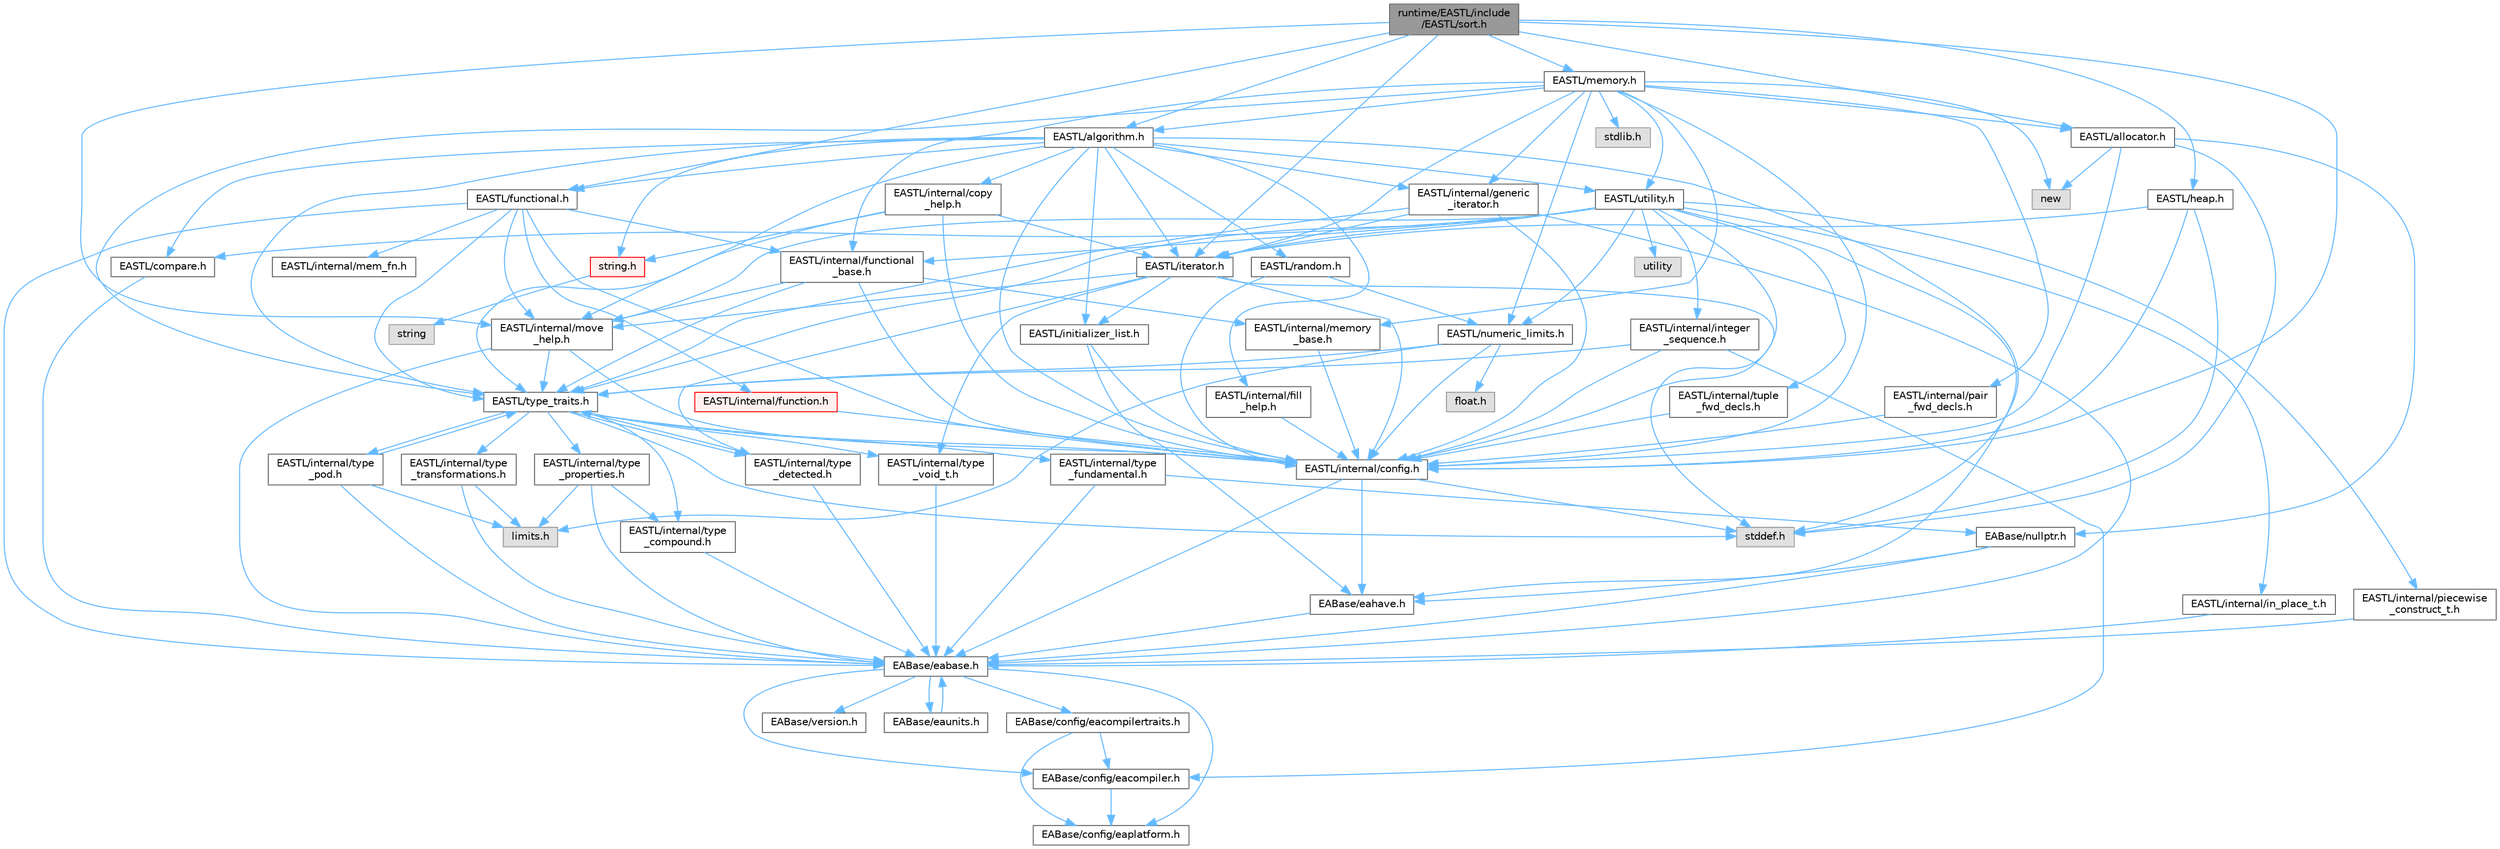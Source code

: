 digraph "runtime/EASTL/include/EASTL/sort.h"
{
 // LATEX_PDF_SIZE
  bgcolor="transparent";
  edge [fontname=Helvetica,fontsize=10,labelfontname=Helvetica,labelfontsize=10];
  node [fontname=Helvetica,fontsize=10,shape=box,height=0.2,width=0.4];
  Node1 [id="Node000001",label="runtime/EASTL/include\l/EASTL/sort.h",height=0.2,width=0.4,color="gray40", fillcolor="grey60", style="filled", fontcolor="black",tooltip=" "];
  Node1 -> Node2 [id="edge142_Node000001_Node000002",color="steelblue1",style="solid",tooltip=" "];
  Node2 [id="Node000002",label="EASTL/internal/config.h",height=0.2,width=0.4,color="grey40", fillcolor="white", style="filled",URL="$config_8h.html",tooltip=" "];
  Node2 -> Node3 [id="edge143_Node000002_Node000003",color="steelblue1",style="solid",tooltip=" "];
  Node3 [id="Node000003",label="EABase/eabase.h",height=0.2,width=0.4,color="grey40", fillcolor="white", style="filled",URL="$eabase_8h.html",tooltip=" "];
  Node3 -> Node4 [id="edge144_Node000003_Node000004",color="steelblue1",style="solid",tooltip=" "];
  Node4 [id="Node000004",label="EABase/config/eacompiler.h",height=0.2,width=0.4,color="grey40", fillcolor="white", style="filled",URL="$eacompiler_8h.html",tooltip=" "];
  Node4 -> Node5 [id="edge145_Node000004_Node000005",color="steelblue1",style="solid",tooltip=" "];
  Node5 [id="Node000005",label="EABase/config/eaplatform.h",height=0.2,width=0.4,color="grey40", fillcolor="white", style="filled",URL="$eaplatform_8h.html",tooltip=" "];
  Node3 -> Node6 [id="edge146_Node000003_Node000006",color="steelblue1",style="solid",tooltip=" "];
  Node6 [id="Node000006",label="EABase/config/eacompilertraits.h",height=0.2,width=0.4,color="grey40", fillcolor="white", style="filled",URL="$eacompilertraits_8h.html",tooltip=" "];
  Node6 -> Node5 [id="edge147_Node000006_Node000005",color="steelblue1",style="solid",tooltip=" "];
  Node6 -> Node4 [id="edge148_Node000006_Node000004",color="steelblue1",style="solid",tooltip=" "];
  Node3 -> Node5 [id="edge149_Node000003_Node000005",color="steelblue1",style="solid",tooltip=" "];
  Node3 -> Node7 [id="edge150_Node000003_Node000007",color="steelblue1",style="solid",tooltip=" "];
  Node7 [id="Node000007",label="EABase/version.h",height=0.2,width=0.4,color="grey40", fillcolor="white", style="filled",URL="$_e_a_s_t_l_2packages_2_e_a_base_2include_2_common_2_e_a_base_2version_8h.html",tooltip=" "];
  Node3 -> Node8 [id="edge151_Node000003_Node000008",color="steelblue1",style="solid",tooltip=" "];
  Node8 [id="Node000008",label="EABase/eaunits.h",height=0.2,width=0.4,color="grey40", fillcolor="white", style="filled",URL="$eaunits_8h.html",tooltip=" "];
  Node8 -> Node3 [id="edge152_Node000008_Node000003",color="steelblue1",style="solid",tooltip=" "];
  Node2 -> Node9 [id="edge153_Node000002_Node000009",color="steelblue1",style="solid",tooltip=" "];
  Node9 [id="Node000009",label="EABase/eahave.h",height=0.2,width=0.4,color="grey40", fillcolor="white", style="filled",URL="$eahave_8h.html",tooltip=" "];
  Node9 -> Node3 [id="edge154_Node000009_Node000003",color="steelblue1",style="solid",tooltip=" "];
  Node2 -> Node10 [id="edge155_Node000002_Node000010",color="steelblue1",style="solid",tooltip=" "];
  Node10 [id="Node000010",label="stddef.h",height=0.2,width=0.4,color="grey60", fillcolor="#E0E0E0", style="filled",tooltip=" "];
  Node1 -> Node11 [id="edge156_Node000001_Node000011",color="steelblue1",style="solid",tooltip=" "];
  Node11 [id="Node000011",label="EASTL/internal/move\l_help.h",height=0.2,width=0.4,color="grey40", fillcolor="white", style="filled",URL="$move__help_8h.html",tooltip=" "];
  Node11 -> Node3 [id="edge157_Node000011_Node000003",color="steelblue1",style="solid",tooltip=" "];
  Node11 -> Node2 [id="edge158_Node000011_Node000002",color="steelblue1",style="solid",tooltip=" "];
  Node11 -> Node12 [id="edge159_Node000011_Node000012",color="steelblue1",style="solid",tooltip=" "];
  Node12 [id="Node000012",label="EASTL/type_traits.h",height=0.2,width=0.4,color="grey40", fillcolor="white", style="filled",URL="$_e_a_s_t_l_2include_2_e_a_s_t_l_2type__traits_8h.html",tooltip=" "];
  Node12 -> Node2 [id="edge160_Node000012_Node000002",color="steelblue1",style="solid",tooltip=" "];
  Node12 -> Node10 [id="edge161_Node000012_Node000010",color="steelblue1",style="solid",tooltip=" "];
  Node12 -> Node13 [id="edge162_Node000012_Node000013",color="steelblue1",style="solid",tooltip=" "];
  Node13 [id="Node000013",label="EASTL/internal/type\l_fundamental.h",height=0.2,width=0.4,color="grey40", fillcolor="white", style="filled",URL="$type__fundamental_8h.html",tooltip=" "];
  Node13 -> Node3 [id="edge163_Node000013_Node000003",color="steelblue1",style="solid",tooltip=" "];
  Node13 -> Node14 [id="edge164_Node000013_Node000014",color="steelblue1",style="solid",tooltip=" "];
  Node14 [id="Node000014",label="EABase/nullptr.h",height=0.2,width=0.4,color="grey40", fillcolor="white", style="filled",URL="$nullptr_8h.html",tooltip=" "];
  Node14 -> Node3 [id="edge165_Node000014_Node000003",color="steelblue1",style="solid",tooltip=" "];
  Node14 -> Node9 [id="edge166_Node000014_Node000009",color="steelblue1",style="solid",tooltip=" "];
  Node12 -> Node15 [id="edge167_Node000012_Node000015",color="steelblue1",style="solid",tooltip=" "];
  Node15 [id="Node000015",label="EASTL/internal/type\l_transformations.h",height=0.2,width=0.4,color="grey40", fillcolor="white", style="filled",URL="$type__transformations_8h.html",tooltip=" "];
  Node15 -> Node3 [id="edge168_Node000015_Node000003",color="steelblue1",style="solid",tooltip=" "];
  Node15 -> Node16 [id="edge169_Node000015_Node000016",color="steelblue1",style="solid",tooltip=" "];
  Node16 [id="Node000016",label="limits.h",height=0.2,width=0.4,color="grey60", fillcolor="#E0E0E0", style="filled",tooltip=" "];
  Node12 -> Node17 [id="edge170_Node000012_Node000017",color="steelblue1",style="solid",tooltip=" "];
  Node17 [id="Node000017",label="EASTL/internal/type\l_void_t.h",height=0.2,width=0.4,color="grey40", fillcolor="white", style="filled",URL="$type__void__t_8h.html",tooltip=" "];
  Node17 -> Node3 [id="edge171_Node000017_Node000003",color="steelblue1",style="solid",tooltip=" "];
  Node12 -> Node18 [id="edge172_Node000012_Node000018",color="steelblue1",style="solid",tooltip=" "];
  Node18 [id="Node000018",label="EASTL/internal/type\l_properties.h",height=0.2,width=0.4,color="grey40", fillcolor="white", style="filled",URL="$type__properties_8h.html",tooltip=" "];
  Node18 -> Node3 [id="edge173_Node000018_Node000003",color="steelblue1",style="solid",tooltip=" "];
  Node18 -> Node16 [id="edge174_Node000018_Node000016",color="steelblue1",style="solid",tooltip=" "];
  Node18 -> Node19 [id="edge175_Node000018_Node000019",color="steelblue1",style="solid",tooltip=" "];
  Node19 [id="Node000019",label="EASTL/internal/type\l_compound.h",height=0.2,width=0.4,color="grey40", fillcolor="white", style="filled",URL="$type__compound_8h.html",tooltip=" "];
  Node19 -> Node3 [id="edge176_Node000019_Node000003",color="steelblue1",style="solid",tooltip=" "];
  Node12 -> Node19 [id="edge177_Node000012_Node000019",color="steelblue1",style="solid",tooltip=" "];
  Node12 -> Node20 [id="edge178_Node000012_Node000020",color="steelblue1",style="solid",tooltip=" "];
  Node20 [id="Node000020",label="EASTL/internal/type\l_pod.h",height=0.2,width=0.4,color="grey40", fillcolor="white", style="filled",URL="$type__pod_8h.html",tooltip=" "];
  Node20 -> Node3 [id="edge179_Node000020_Node000003",color="steelblue1",style="solid",tooltip=" "];
  Node20 -> Node16 [id="edge180_Node000020_Node000016",color="steelblue1",style="solid",tooltip=" "];
  Node20 -> Node12 [id="edge181_Node000020_Node000012",color="steelblue1",style="solid",tooltip=" "];
  Node12 -> Node21 [id="edge182_Node000012_Node000021",color="steelblue1",style="solid",tooltip=" "];
  Node21 [id="Node000021",label="EASTL/internal/type\l_detected.h",height=0.2,width=0.4,color="grey40", fillcolor="white", style="filled",URL="$type__detected_8h.html",tooltip=" "];
  Node21 -> Node3 [id="edge183_Node000021_Node000003",color="steelblue1",style="solid",tooltip=" "];
  Node21 -> Node12 [id="edge184_Node000021_Node000012",color="steelblue1",style="solid",tooltip=" "];
  Node1 -> Node22 [id="edge185_Node000001_Node000022",color="steelblue1",style="solid",tooltip=" "];
  Node22 [id="Node000022",label="EASTL/iterator.h",height=0.2,width=0.4,color="grey40", fillcolor="white", style="filled",URL="$_e_a_s_t_l_2include_2_e_a_s_t_l_2iterator_8h.html",tooltip=" "];
  Node22 -> Node2 [id="edge186_Node000022_Node000002",color="steelblue1",style="solid",tooltip=" "];
  Node22 -> Node11 [id="edge187_Node000022_Node000011",color="steelblue1",style="solid",tooltip=" "];
  Node22 -> Node21 [id="edge188_Node000022_Node000021",color="steelblue1",style="solid",tooltip=" "];
  Node22 -> Node17 [id="edge189_Node000022_Node000017",color="steelblue1",style="solid",tooltip=" "];
  Node22 -> Node23 [id="edge190_Node000022_Node000023",color="steelblue1",style="solid",tooltip=" "];
  Node23 [id="Node000023",label="EASTL/initializer_list.h",height=0.2,width=0.4,color="grey40", fillcolor="white", style="filled",URL="$initializer__list_8h.html",tooltip=" "];
  Node23 -> Node2 [id="edge191_Node000023_Node000002",color="steelblue1",style="solid",tooltip=" "];
  Node23 -> Node9 [id="edge192_Node000023_Node000009",color="steelblue1",style="solid",tooltip=" "];
  Node22 -> Node10 [id="edge193_Node000022_Node000010",color="steelblue1",style="solid",tooltip=" "];
  Node1 -> Node24 [id="edge194_Node000001_Node000024",color="steelblue1",style="solid",tooltip=" "];
  Node24 [id="Node000024",label="EASTL/memory.h",height=0.2,width=0.4,color="grey40", fillcolor="white", style="filled",URL="$_e_a_s_t_l_2include_2_e_a_s_t_l_2memory_8h.html",tooltip=" "];
  Node24 -> Node2 [id="edge195_Node000024_Node000002",color="steelblue1",style="solid",tooltip=" "];
  Node24 -> Node25 [id="edge196_Node000024_Node000025",color="steelblue1",style="solid",tooltip=" "];
  Node25 [id="Node000025",label="EASTL/internal/memory\l_base.h",height=0.2,width=0.4,color="grey40", fillcolor="white", style="filled",URL="$memory__base_8h.html",tooltip=" "];
  Node25 -> Node2 [id="edge197_Node000025_Node000002",color="steelblue1",style="solid",tooltip=" "];
  Node24 -> Node26 [id="edge198_Node000024_Node000026",color="steelblue1",style="solid",tooltip=" "];
  Node26 [id="Node000026",label="EASTL/internal/generic\l_iterator.h",height=0.2,width=0.4,color="grey40", fillcolor="white", style="filled",URL="$generic__iterator_8h.html",tooltip=" "];
  Node26 -> Node3 [id="edge199_Node000026_Node000003",color="steelblue1",style="solid",tooltip=" "];
  Node26 -> Node2 [id="edge200_Node000026_Node000002",color="steelblue1",style="solid",tooltip=" "];
  Node26 -> Node22 [id="edge201_Node000026_Node000022",color="steelblue1",style="solid",tooltip=" "];
  Node26 -> Node12 [id="edge202_Node000026_Node000012",color="steelblue1",style="solid",tooltip=" "];
  Node24 -> Node27 [id="edge203_Node000024_Node000027",color="steelblue1",style="solid",tooltip=" "];
  Node27 [id="Node000027",label="EASTL/internal/pair\l_fwd_decls.h",height=0.2,width=0.4,color="grey40", fillcolor="white", style="filled",URL="$pair__fwd__decls_8h.html",tooltip=" "];
  Node27 -> Node2 [id="edge204_Node000027_Node000002",color="steelblue1",style="solid",tooltip=" "];
  Node24 -> Node28 [id="edge205_Node000024_Node000028",color="steelblue1",style="solid",tooltip=" "];
  Node28 [id="Node000028",label="EASTL/internal/functional\l_base.h",height=0.2,width=0.4,color="grey40", fillcolor="white", style="filled",URL="$functional__base_8h.html",tooltip=" "];
  Node28 -> Node2 [id="edge206_Node000028_Node000002",color="steelblue1",style="solid",tooltip=" "];
  Node28 -> Node25 [id="edge207_Node000028_Node000025",color="steelblue1",style="solid",tooltip=" "];
  Node28 -> Node11 [id="edge208_Node000028_Node000011",color="steelblue1",style="solid",tooltip=" "];
  Node28 -> Node12 [id="edge209_Node000028_Node000012",color="steelblue1",style="solid",tooltip=" "];
  Node24 -> Node29 [id="edge210_Node000024_Node000029",color="steelblue1",style="solid",tooltip=" "];
  Node29 [id="Node000029",label="EASTL/algorithm.h",height=0.2,width=0.4,color="grey40", fillcolor="white", style="filled",URL="$_e_a_s_t_l_2include_2_e_a_s_t_l_2algorithm_8h.html",tooltip=" "];
  Node29 -> Node2 [id="edge211_Node000029_Node000002",color="steelblue1",style="solid",tooltip=" "];
  Node29 -> Node12 [id="edge212_Node000029_Node000012",color="steelblue1",style="solid",tooltip=" "];
  Node29 -> Node11 [id="edge213_Node000029_Node000011",color="steelblue1",style="solid",tooltip=" "];
  Node29 -> Node30 [id="edge214_Node000029_Node000030",color="steelblue1",style="solid",tooltip=" "];
  Node30 [id="Node000030",label="EASTL/internal/copy\l_help.h",height=0.2,width=0.4,color="grey40", fillcolor="white", style="filled",URL="$copy__help_8h.html",tooltip=" "];
  Node30 -> Node2 [id="edge215_Node000030_Node000002",color="steelblue1",style="solid",tooltip=" "];
  Node30 -> Node12 [id="edge216_Node000030_Node000012",color="steelblue1",style="solid",tooltip=" "];
  Node30 -> Node22 [id="edge217_Node000030_Node000022",color="steelblue1",style="solid",tooltip=" "];
  Node30 -> Node31 [id="edge218_Node000030_Node000031",color="steelblue1",style="solid",tooltip=" "];
  Node31 [id="Node000031",label="string.h",height=0.2,width=0.4,color="red", fillcolor="#FFF0F0", style="filled",URL="$string_8h.html",tooltip=" "];
  Node31 -> Node32 [id="edge219_Node000031_Node000032",color="steelblue1",style="solid",tooltip=" "];
  Node32 [id="Node000032",label="string",height=0.2,width=0.4,color="grey60", fillcolor="#E0E0E0", style="filled",tooltip=" "];
  Node29 -> Node148 [id="edge220_Node000029_Node000148",color="steelblue1",style="solid",tooltip=" "];
  Node148 [id="Node000148",label="EASTL/internal/fill\l_help.h",height=0.2,width=0.4,color="grey40", fillcolor="white", style="filled",URL="$fill__help_8h.html",tooltip=" "];
  Node148 -> Node2 [id="edge221_Node000148_Node000002",color="steelblue1",style="solid",tooltip=" "];
  Node29 -> Node23 [id="edge222_Node000029_Node000023",color="steelblue1",style="solid",tooltip=" "];
  Node29 -> Node22 [id="edge223_Node000029_Node000022",color="steelblue1",style="solid",tooltip=" "];
  Node29 -> Node48 [id="edge224_Node000029_Node000048",color="steelblue1",style="solid",tooltip=" "];
  Node48 [id="Node000048",label="EASTL/functional.h",height=0.2,width=0.4,color="grey40", fillcolor="white", style="filled",URL="$_e_a_s_t_l_2include_2_e_a_s_t_l_2functional_8h.html",tooltip=" "];
  Node48 -> Node3 [id="edge225_Node000048_Node000003",color="steelblue1",style="solid",tooltip=" "];
  Node48 -> Node2 [id="edge226_Node000048_Node000002",color="steelblue1",style="solid",tooltip=" "];
  Node48 -> Node11 [id="edge227_Node000048_Node000011",color="steelblue1",style="solid",tooltip=" "];
  Node48 -> Node12 [id="edge228_Node000048_Node000012",color="steelblue1",style="solid",tooltip=" "];
  Node48 -> Node28 [id="edge229_Node000048_Node000028",color="steelblue1",style="solid",tooltip=" "];
  Node48 -> Node49 [id="edge230_Node000048_Node000049",color="steelblue1",style="solid",tooltip=" "];
  Node49 [id="Node000049",label="EASTL/internal/mem_fn.h",height=0.2,width=0.4,color="grey40", fillcolor="white", style="filled",URL="$mem__fn_8h.html",tooltip=" "];
  Node48 -> Node50 [id="edge231_Node000048_Node000050",color="steelblue1",style="solid",tooltip=" "];
  Node50 [id="Node000050",label="EASTL/internal/function.h",height=0.2,width=0.4,color="red", fillcolor="#FFF0F0", style="filled",URL="$_e_a_s_t_l_2include_2_e_a_s_t_l_2internal_2function_8h.html",tooltip=" "];
  Node50 -> Node2 [id="edge232_Node000050_Node000002",color="steelblue1",style="solid",tooltip=" "];
  Node29 -> Node54 [id="edge233_Node000029_Node000054",color="steelblue1",style="solid",tooltip=" "];
  Node54 [id="Node000054",label="EASTL/utility.h",height=0.2,width=0.4,color="grey40", fillcolor="white", style="filled",URL="$_e_a_s_t_l_2include_2_e_a_s_t_l_2utility_8h.html",tooltip=" "];
  Node54 -> Node2 [id="edge234_Node000054_Node000002",color="steelblue1",style="solid",tooltip=" "];
  Node54 -> Node12 [id="edge235_Node000054_Node000012",color="steelblue1",style="solid",tooltip=" "];
  Node54 -> Node22 [id="edge236_Node000054_Node000022",color="steelblue1",style="solid",tooltip=" "];
  Node54 -> Node55 [id="edge237_Node000054_Node000055",color="steelblue1",style="solid",tooltip=" "];
  Node55 [id="Node000055",label="EASTL/numeric_limits.h",height=0.2,width=0.4,color="grey40", fillcolor="white", style="filled",URL="$numeric__limits_8h.html",tooltip=" "];
  Node55 -> Node2 [id="edge238_Node000055_Node000002",color="steelblue1",style="solid",tooltip=" "];
  Node55 -> Node12 [id="edge239_Node000055_Node000012",color="steelblue1",style="solid",tooltip=" "];
  Node55 -> Node16 [id="edge240_Node000055_Node000016",color="steelblue1",style="solid",tooltip=" "];
  Node55 -> Node56 [id="edge241_Node000055_Node000056",color="steelblue1",style="solid",tooltip=" "];
  Node56 [id="Node000056",label="float.h",height=0.2,width=0.4,color="grey60", fillcolor="#E0E0E0", style="filled",tooltip=" "];
  Node54 -> Node57 [id="edge242_Node000054_Node000057",color="steelblue1",style="solid",tooltip=" "];
  Node57 [id="Node000057",label="EASTL/compare.h",height=0.2,width=0.4,color="grey40", fillcolor="white", style="filled",URL="$compare_8h.html",tooltip=" "];
  Node57 -> Node3 [id="edge243_Node000057_Node000003",color="steelblue1",style="solid",tooltip=" "];
  Node54 -> Node28 [id="edge244_Node000054_Node000028",color="steelblue1",style="solid",tooltip=" "];
  Node54 -> Node11 [id="edge245_Node000054_Node000011",color="steelblue1",style="solid",tooltip=" "];
  Node54 -> Node9 [id="edge246_Node000054_Node000009",color="steelblue1",style="solid",tooltip=" "];
  Node54 -> Node58 [id="edge247_Node000054_Node000058",color="steelblue1",style="solid",tooltip=" "];
  Node58 [id="Node000058",label="EASTL/internal/integer\l_sequence.h",height=0.2,width=0.4,color="grey40", fillcolor="white", style="filled",URL="$integer__sequence_8h.html",tooltip=" "];
  Node58 -> Node4 [id="edge248_Node000058_Node000004",color="steelblue1",style="solid",tooltip=" "];
  Node58 -> Node2 [id="edge249_Node000058_Node000002",color="steelblue1",style="solid",tooltip=" "];
  Node58 -> Node12 [id="edge250_Node000058_Node000012",color="steelblue1",style="solid",tooltip=" "];
  Node54 -> Node59 [id="edge251_Node000054_Node000059",color="steelblue1",style="solid",tooltip=" "];
  Node59 [id="Node000059",label="EASTL/internal/tuple\l_fwd_decls.h",height=0.2,width=0.4,color="grey40", fillcolor="white", style="filled",URL="$tuple__fwd__decls_8h.html",tooltip=" "];
  Node59 -> Node2 [id="edge252_Node000059_Node000002",color="steelblue1",style="solid",tooltip=" "];
  Node54 -> Node60 [id="edge253_Node000054_Node000060",color="steelblue1",style="solid",tooltip=" "];
  Node60 [id="Node000060",label="EASTL/internal/in_place_t.h",height=0.2,width=0.4,color="grey40", fillcolor="white", style="filled",URL="$in__place__t_8h.html",tooltip=" "];
  Node60 -> Node3 [id="edge254_Node000060_Node000003",color="steelblue1",style="solid",tooltip=" "];
  Node54 -> Node61 [id="edge255_Node000054_Node000061",color="steelblue1",style="solid",tooltip=" "];
  Node61 [id="Node000061",label="EASTL/internal/piecewise\l_construct_t.h",height=0.2,width=0.4,color="grey40", fillcolor="white", style="filled",URL="$piecewise__construct__t_8h.html",tooltip=" "];
  Node61 -> Node3 [id="edge256_Node000061_Node000003",color="steelblue1",style="solid",tooltip=" "];
  Node54 -> Node62 [id="edge257_Node000054_Node000062",color="steelblue1",style="solid",tooltip=" "];
  Node62 [id="Node000062",label="utility",height=0.2,width=0.4,color="grey60", fillcolor="#E0E0E0", style="filled",tooltip=" "];
  Node29 -> Node26 [id="edge258_Node000029_Node000026",color="steelblue1",style="solid",tooltip=" "];
  Node29 -> Node149 [id="edge259_Node000029_Node000149",color="steelblue1",style="solid",tooltip=" "];
  Node149 [id="Node000149",label="EASTL/random.h",height=0.2,width=0.4,color="grey40", fillcolor="white", style="filled",URL="$random_8h.html",tooltip=" "];
  Node149 -> Node2 [id="edge260_Node000149_Node000002",color="steelblue1",style="solid",tooltip=" "];
  Node149 -> Node55 [id="edge261_Node000149_Node000055",color="steelblue1",style="solid",tooltip=" "];
  Node29 -> Node57 [id="edge262_Node000029_Node000057",color="steelblue1",style="solid",tooltip=" "];
  Node29 -> Node10 [id="edge263_Node000029_Node000010",color="steelblue1",style="solid",tooltip=" "];
  Node29 -> Node31 [id="edge264_Node000029_Node000031",color="steelblue1",style="solid",tooltip=" "];
  Node24 -> Node12 [id="edge265_Node000024_Node000012",color="steelblue1",style="solid",tooltip=" "];
  Node24 -> Node52 [id="edge266_Node000024_Node000052",color="steelblue1",style="solid",tooltip=" "];
  Node52 [id="Node000052",label="EASTL/allocator.h",height=0.2,width=0.4,color="grey40", fillcolor="white", style="filled",URL="$allocator_8h.html",tooltip=" "];
  Node52 -> Node2 [id="edge267_Node000052_Node000002",color="steelblue1",style="solid",tooltip=" "];
  Node52 -> Node14 [id="edge268_Node000052_Node000014",color="steelblue1",style="solid",tooltip=" "];
  Node52 -> Node10 [id="edge269_Node000052_Node000010",color="steelblue1",style="solid",tooltip=" "];
  Node52 -> Node44 [id="edge270_Node000052_Node000044",color="steelblue1",style="solid",tooltip=" "];
  Node44 [id="Node000044",label="new",height=0.2,width=0.4,color="grey60", fillcolor="#E0E0E0", style="filled",tooltip=" "];
  Node24 -> Node22 [id="edge271_Node000024_Node000022",color="steelblue1",style="solid",tooltip=" "];
  Node24 -> Node54 [id="edge272_Node000024_Node000054",color="steelblue1",style="solid",tooltip=" "];
  Node24 -> Node55 [id="edge273_Node000024_Node000055",color="steelblue1",style="solid",tooltip=" "];
  Node24 -> Node150 [id="edge274_Node000024_Node000150",color="steelblue1",style="solid",tooltip=" "];
  Node150 [id="Node000150",label="stdlib.h",height=0.2,width=0.4,color="grey60", fillcolor="#E0E0E0", style="filled",tooltip=" "];
  Node24 -> Node44 [id="edge275_Node000024_Node000044",color="steelblue1",style="solid",tooltip=" "];
  Node1 -> Node29 [id="edge276_Node000001_Node000029",color="steelblue1",style="solid",tooltip=" "];
  Node1 -> Node48 [id="edge277_Node000001_Node000048",color="steelblue1",style="solid",tooltip=" "];
  Node1 -> Node151 [id="edge278_Node000001_Node000151",color="steelblue1",style="solid",tooltip=" "];
  Node151 [id="Node000151",label="EASTL/heap.h",height=0.2,width=0.4,color="grey40", fillcolor="white", style="filled",URL="$heap_8h.html",tooltip=" "];
  Node151 -> Node2 [id="edge279_Node000151_Node000002",color="steelblue1",style="solid",tooltip=" "];
  Node151 -> Node22 [id="edge280_Node000151_Node000022",color="steelblue1",style="solid",tooltip=" "];
  Node151 -> Node10 [id="edge281_Node000151_Node000010",color="steelblue1",style="solid",tooltip=" "];
  Node1 -> Node52 [id="edge282_Node000001_Node000052",color="steelblue1",style="solid",tooltip=" "];
}
